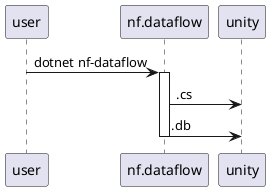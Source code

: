@startuml flow

user -> nf.dataflow : dotnet nf-dataflow
activate nf.dataflow
nf.dataflow -> unity : .cs
nf.dataflow -> unity : .db
deactivate

@enduml
